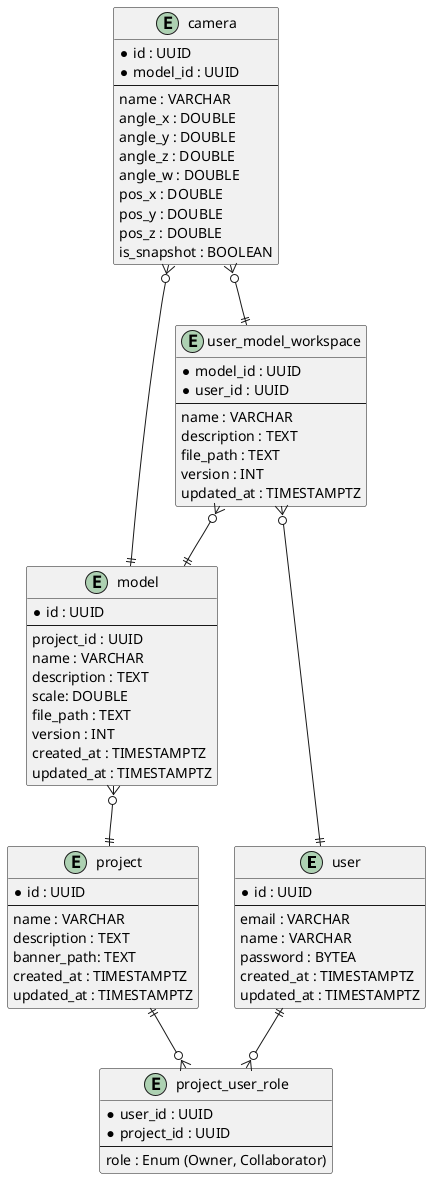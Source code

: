 @startuml entity relationship diagram
entity "user" as user {
  *id : UUID
  --
  email : VARCHAR
  name : VARCHAR
  password : BYTEA
  created_at : TIMESTAMPTZ
  updated_at : TIMESTAMPTZ
}

entity "project" as project {
  *id : UUID
  --
  name : VARCHAR
  description : TEXT
  banner_path: TEXT
  created_at : TIMESTAMPTZ
  updated_at : TIMESTAMPTZ
}

entity "model" as model {
  *id : UUID
  --
  project_id : UUID
  name : VARCHAR
  description : TEXT
  scale: DOUBLE
  file_path : TEXT
  version : INT
  created_at : TIMESTAMPTZ
  updated_at : TIMESTAMPTZ
}

entity "user_model_workspace" as user_model_workspace {
  *model_id : UUID
  *user_id : UUID
  --
  name : VARCHAR
  description : TEXT
  file_path : TEXT
  version : INT
  updated_at : TIMESTAMPTZ
}

entity "camera" as camera {
  *id : UUID
  *model_id : UUID
  --
  name : VARCHAR
  angle_x : DOUBLE
  angle_y : DOUBLE
  angle_z : DOUBLE
  angle_w : DOUBLE
  pos_x : DOUBLE
  pos_y : DOUBLE
  pos_z : DOUBLE
  is_snapshot : BOOLEAN
}

entity "project_user_role" as project_user_role {
  *user_id : UUID
  *project_id : UUID
  --
  role : Enum (Owner, Collaborator)
}

user ||--o{ project_user_role
project ||--o{ project_user_role

model }o--|| project
user_model_workspace }o--|| user
user_model_workspace }o--|| model

camera }o--|| model
camera }o--|| user_model_workspace
@enduml
